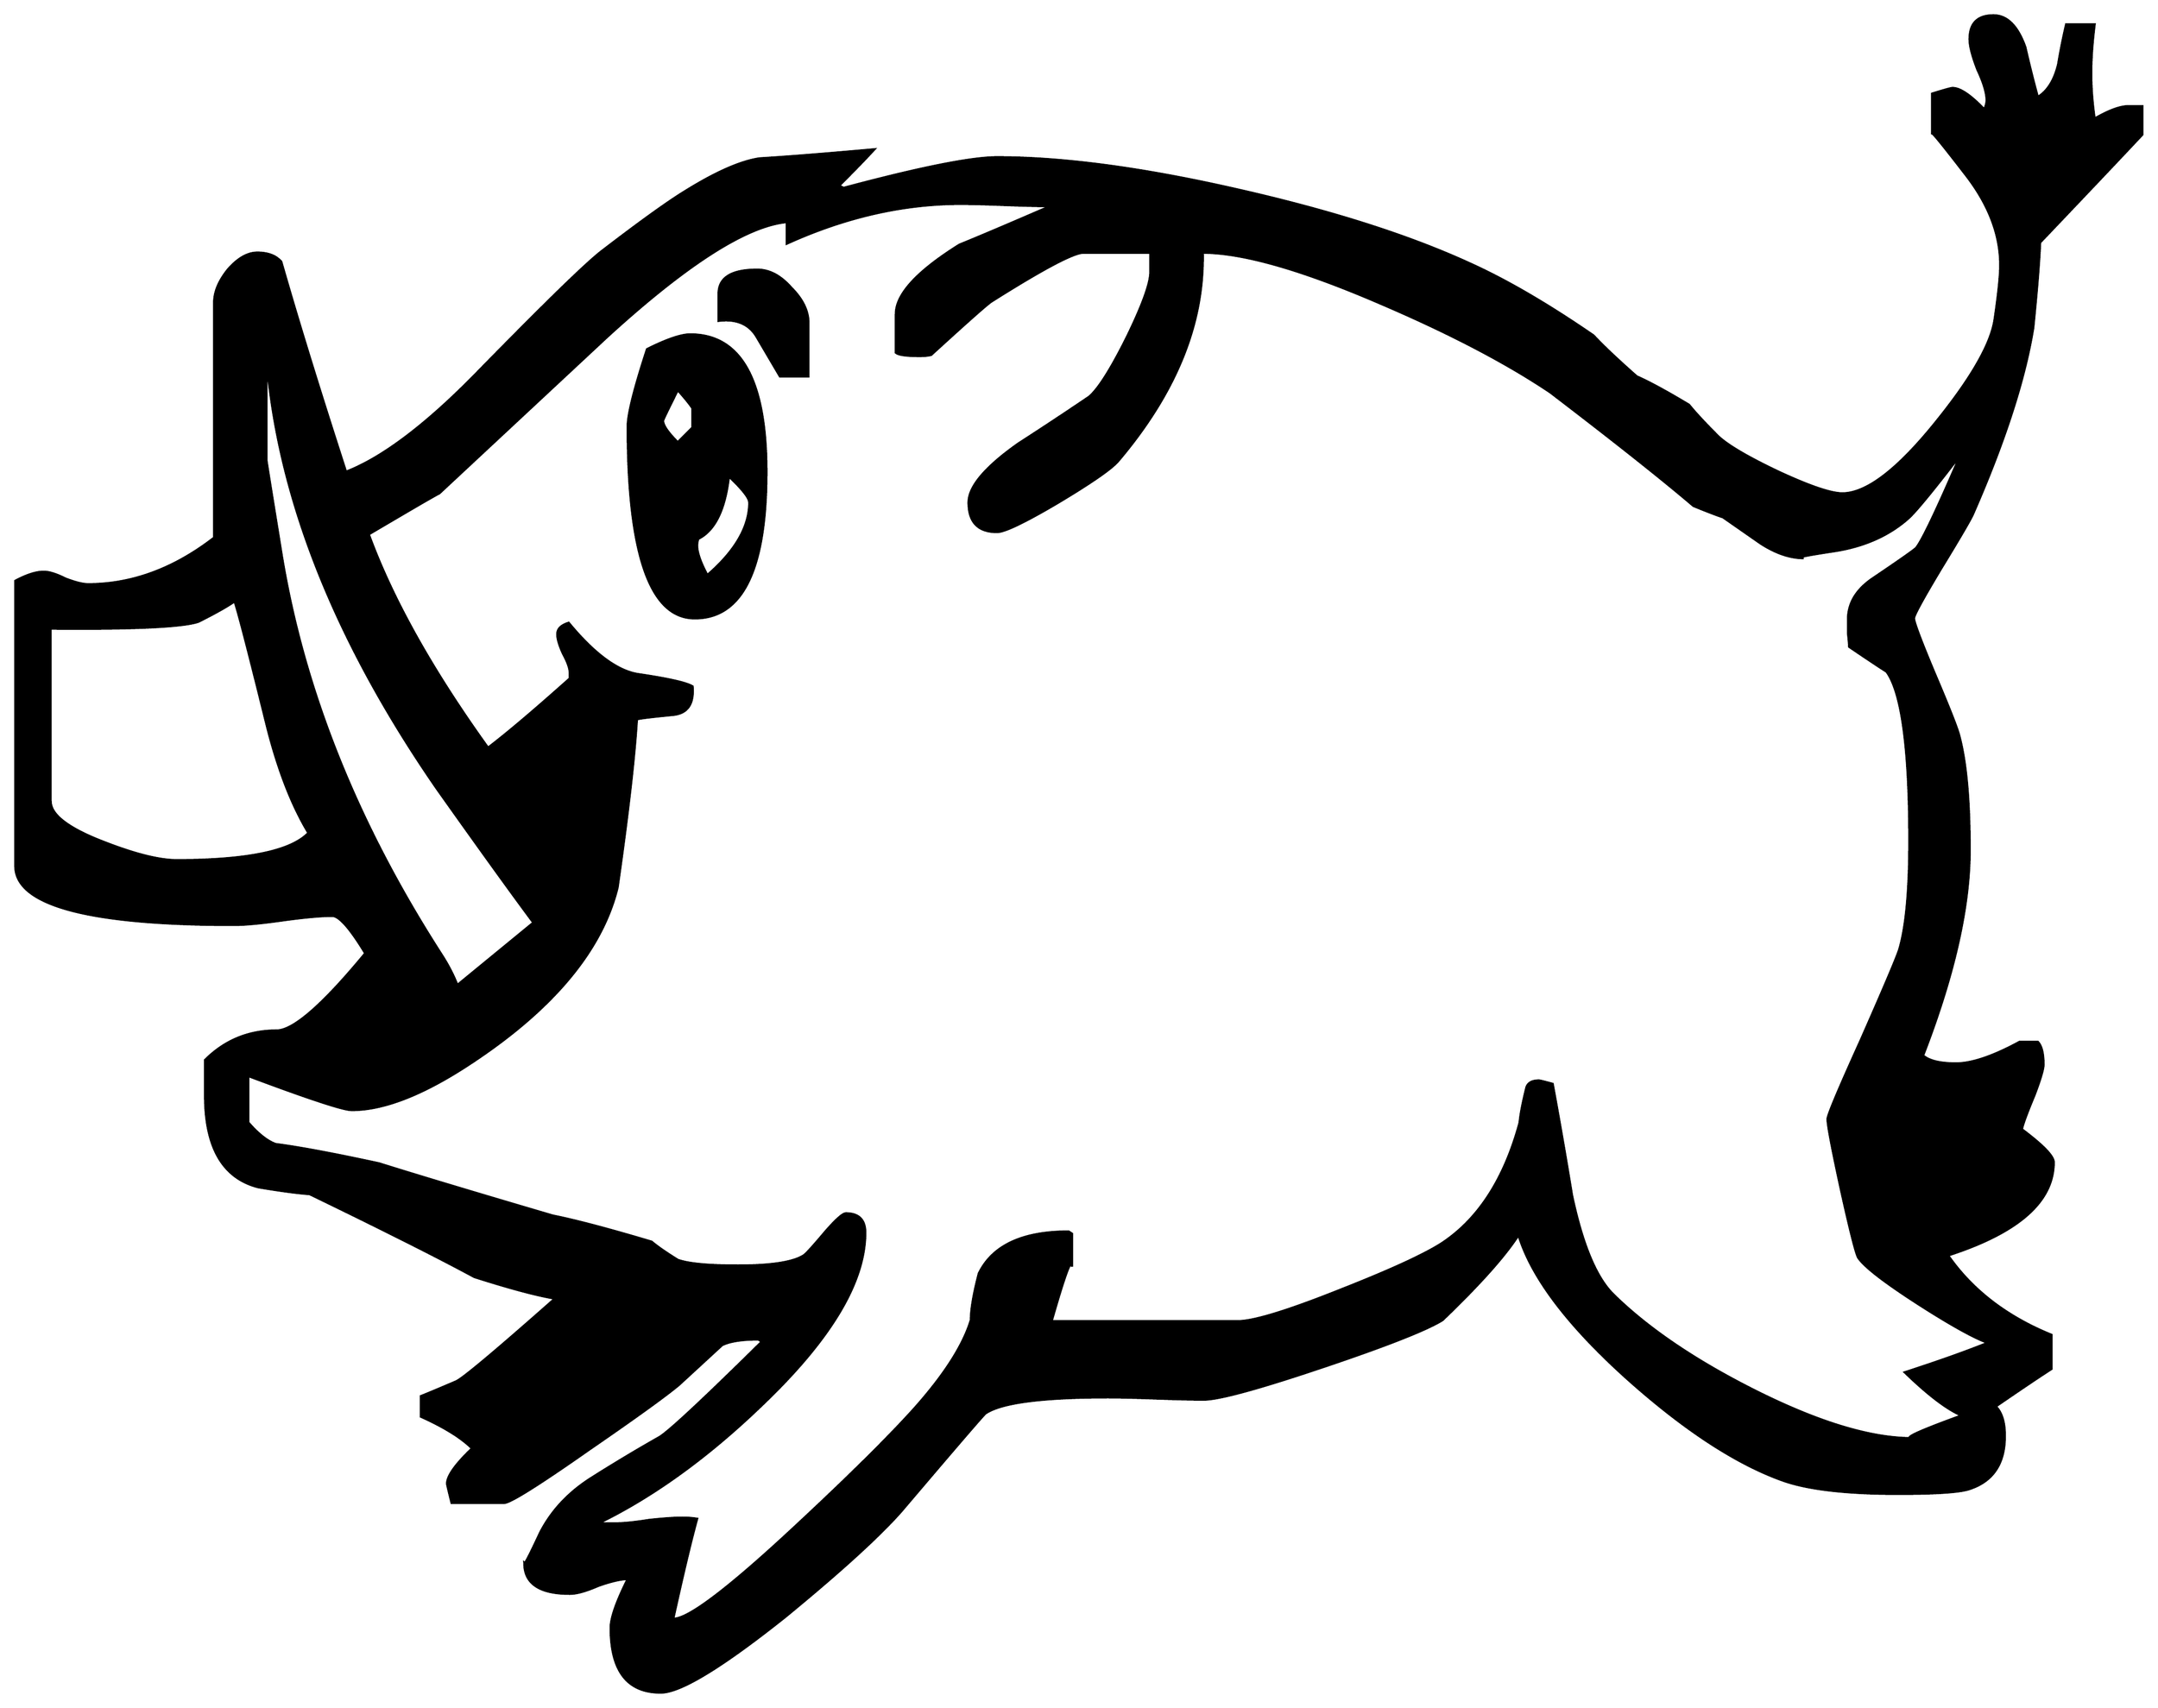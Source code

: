 


\begin{tikzpicture}[y=0.80pt, x=0.80pt, yscale=-1.0, xscale=1.0, inner sep=0pt, outer sep=0pt]
\begin{scope}[shift={(100.0,1553.0)},nonzero rule]
  \path[draw=.,fill=.,line width=1.600pt] (1954.0,-1063.0) ..
    controls (1934.0,-1041.667) and (1904.0,-1010.0) ..
    (1864.0,-968.0) .. controls (1863.333,-951.333) and
    (1861.333,-926.333) .. (1858.0,-893.0) .. controls
    (1850.667,-847.667) and (1833.0,-793.0) .. (1805.0,-729.0) ..
    controls (1803.0,-724.333) and (1793.667,-708.333) ..
    (1777.0,-681.0) .. controls (1761.0,-654.333) and
    (1753.0,-639.667) .. (1753.0,-637.0) .. controls
    (1753.0,-633.667) and (1759.0,-617.667) .. (1771.0,-589.0) ..
    controls (1784.333,-557.667) and (1791.667,-539.0) ..
    (1793.0,-533.0) .. controls (1799.0,-510.333) and
    (1802.0,-477.0) .. (1802.0,-433.0) .. controls
    (1802.0,-383.0) and (1788.333,-322.667) .. (1761.0,-252.0) ..
    controls (1766.333,-247.333) and (1776.0,-245.0) ..
    (1790.0,-245.0) .. controls (1804.0,-245.0) and
    (1822.667,-251.333) .. (1846.0,-264.0) -- (1862.0,-264.0) ..
    controls (1865.333,-260.667) and (1867.0,-254.0) ..
    (1867.0,-244.0) .. controls (1867.0,-240.0) and
    (1864.333,-231.0) .. (1859.0,-217.0) .. controls
    (1852.333,-201.0) and (1848.667,-191.0) .. (1848.0,-187.0) ..
    controls (1866.667,-173.0) and (1876.0,-163.333) ..
    (1876.0,-158.0) .. controls (1876.0,-123.333) and
    (1845.0,-96.0) .. (1783.0,-76.0) .. controls (1804.333,-45.333)
    and (1834.667,-22.0) .. (1874.0,-6.0) -- (1874.0,24.0) ..
    controls (1862.667,31.333) and (1846.333,42.333) .. (1825.0,57.0) ..
    controls (1830.333,62.333) and (1833.0,71.0) .. (1833.0,83.0) ..
    controls (1833.0,107.667) and (1822.333,123.333) .. (1801.0,130.0)
    .. controls (1792.333,132.667) and (1771.667,134.0) ..
    (1739.0,134.0) .. controls (1693.0,134.0) and (1659.0,130.0)
    .. (1637.0,122.0) .. controls (1596.333,107.333) and
    (1551.0,77.667) .. (1501.0,33.0) .. controls (1448.333,-14.333)
    and (1416.333,-56.667) .. (1405.0,-94.0) .. controls
    (1393.0,-75.333) and (1370.667,-50.333) .. (1338.0,-19.0) ..
    controls (1324.0,-10.333) and (1289.333,3.333) .. (1234.0,22.0) ..
    controls (1176.667,41.333) and (1141.333,51.0) .. (1128.0,51.0) ..
    controls (1118.667,51.0) and (1104.667,50.667) .. (1086.0,50.0) ..
    controls (1067.333,49.333) and (1053.333,49.0) .. (1044.0,49.0) ..
    controls (986.0,49.0) and (950.0,53.667) .. (936.0,63.0) ..
    controls (935.333,63.0) and (910.667,91.667) .. (862.0,149.0) ..
    controls (842.667,171.0) and (808.667,202.0) .. (760.0,242.0) ..
    controls (704.0,286.667) and (667.333,309.0) .. (650.0,309.0) ..
    controls (620.667,309.0) and (606.0,290.0) .. (606.0,252.0) ..
    controls (606.0,243.333) and (611.0,229.0) .. (621.0,209.0) ..
    controls (615.0,209.0) and (606.333,211.0) .. (595.0,215.0) ..
    controls (584.333,219.667) and (576.0,222.0) .. (570.0,222.0) ..
    controls (543.333,222.0) and (530.0,213.0) .. (530.0,195.0) ..
    controls (530.0,197.0) and (534.667,188.0) .. (544.0,168.0) ..
    controls (554.0,148.667) and (569.0,132.667) .. (589.0,120.0) ..
    controls (609.0,107.333) and (629.0,95.333) .. (649.0,84.0) ..
    controls (657.667,78.667) and (687.667,50.667) .. (739.0,0.0) --
    (736.0,-2.0) .. controls (721.333,-2.0) and (710.667,-0.333) ..
    (704.0,3.0) .. controls (695.333,11.0) and (682.667,22.667) ..
    (666.0,38.0) .. controls (654.0,48.0) and (627.667,67.0) ..
    (587.0,95.0) .. controls (542.333,126.333) and (517.333,142.0) ..
    (512.0,142.0) -- (466.0,142.0) .. controls (463.333,131.333) and
    (462.0,125.667) .. (462.0,125.0) .. controls (462.0,118.333) and
    (469.333,108.0) .. (484.0,94.0) .. controls (474.667,84.667) and
    (459.667,75.333) .. (439.0,66.0) -- (439.0,48.0) .. controls
    (445.667,45.333) and (456.0,41.0) .. (470.0,35.0) .. controls
    (476.0,32.333) and (505.0,8.0) .. (557.0,-38.0) .. controls
    (541.0,-40.667) and (517.333,-47.0) .. (486.0,-57.0) .. controls
    (454.0,-74.333) and (405.667,-98.667) .. (341.0,-130.0) ..
    controls (331.0,-130.667) and (316.0,-132.667) .. (296.0,-136.0)
    .. controls (264.667,-144.0) and (249.0,-171.0) ..
    (249.0,-217.0) .. controls (249.0,-237.667) and (249.0,-248.0)
    .. (249.0,-248.0) .. controls (266.333,-265.333) and
    (287.333,-274.0) .. (312.0,-274.0) .. controls (326.667,-274.0)
    and (352.667,-296.667) .. (390.0,-342.0) .. controls
    (376.667,-364.0) and (367.0,-375.0) .. (361.0,-375.0) ..
    controls (351.0,-375.0) and (336.333,-373.667) .. (317.0,-371.0)
    .. controls (298.333,-368.333) and (284.0,-367.0) ..
    (274.0,-367.0) .. controls (146.0,-367.0) and (82.0,-384.333)
    .. (82.0,-419.0) -- (82.0,-670.0) .. controls (92.0,-675.333)
    and (100.333,-678.0) .. (107.0,-678.0) .. controls
    (111.667,-678.0) and (118.0,-676.0) .. (126.0,-672.0) ..
    controls (134.667,-668.667) and (141.333,-667.0) .. (146.0,-667.0)
    .. controls (184.667,-667.0) and (221.667,-680.667) ..
    (257.0,-708.0) -- (257.0,-915.0) .. controls (257.0,-924.333)
    and (261.0,-934.0) .. (269.0,-944.0) .. controls
    (277.667,-954.0) and (286.333,-959.0) .. (295.0,-959.0) ..
    controls (304.333,-959.0) and (311.333,-956.333) .. (316.0,-951.0)
    .. controls (330.667,-899.667) and (349.667,-838.0) ..
    (373.0,-766.0) .. controls (405.667,-778.667) and (444.667,-808.333)
    .. (490.0,-855.0) .. controls (549.333,-915.667) and
    (585.667,-951.0) .. (599.0,-961.0) .. controls (627.667,-983.0)
    and (649.667,-999.0) .. (665.0,-1009.0) .. controls
    (695.0,-1028.333) and (719.0,-1039.333) .. (737.0,-1042.0) ..
    controls (759.667,-1043.333) and (793.333,-1046.0) ..
    (838.0,-1050.0) .. controls (831.333,-1042.667) and
    (821.0,-1032.0) .. (807.0,-1018.0) -- (811.0,-1016.0) ..
    controls (878.333,-1034.0) and (923.333,-1043.0) ..
    (946.0,-1043.0) .. controls (1004.0,-1043.0) and
    (1074.0,-1033.667) .. (1156.0,-1015.0) .. controls
    (1238.667,-996.333) and (1307.0,-974.667) .. (1361.0,-950.0) ..
    controls (1393.667,-935.333) and (1430.333,-914.0) ..
    (1471.0,-886.0) .. controls (1479.0,-877.333) and
    (1491.667,-865.333) .. (1509.0,-850.0) .. controls
    (1519.667,-845.333) and (1535.0,-837.0) .. (1555.0,-825.0) ..
    controls (1560.333,-818.333) and (1569.0,-809.0) ..
    (1581.0,-797.0) .. controls (1589.667,-789.0) and
    (1607.333,-778.667) .. (1634.0,-766.0) .. controls
    (1661.333,-753.333) and (1680.0,-747.0) .. (1690.0,-747.0) ..
    controls (1710.667,-747.0) and (1737.333,-767.0) ..
    (1770.0,-807.0) .. controls (1802.667,-847.0) and
    (1820.667,-878.0) .. (1824.0,-900.0) .. controls
    (1827.333,-922.667) and (1829.0,-938.667) .. (1829.0,-948.0) ..
    controls (1829.0,-974.667) and (1819.0,-1001.0) ..
    (1799.0,-1027.0) .. controls (1779.0,-1053.0) and
    (1769.0,-1065.333) .. (1769.0,-1064.0) -- (1769.0,-1099.0) ..
    controls (1779.667,-1102.333) and (1785.667,-1104.0) ..
    (1787.0,-1104.0) .. controls (1793.667,-1104.0) and
    (1803.0,-1097.667) .. (1815.0,-1085.0) .. controls
    (1816.333,-1088.333) and (1817.0,-1091.0) .. (1817.0,-1093.0) ..
    controls (1817.0,-1099.667) and (1814.333,-1108.667) ..
    (1809.0,-1120.0) .. controls (1804.333,-1132.0) and
    (1802.0,-1141.0) .. (1802.0,-1147.0) .. controls
    (1802.0,-1161.0) and (1809.0,-1168.0) .. (1823.0,-1168.0) ..
    controls (1835.0,-1168.0) and (1844.333,-1158.667) ..
    (1851.0,-1140.0) .. controls (1854.333,-1125.333) and
    (1858.0,-1110.667) .. (1862.0,-1096.0) .. controls
    (1870.667,-1101.333) and (1876.667,-1111.0) .. (1880.0,-1125.0) ..
    controls (1882.0,-1137.0) and (1884.333,-1148.667) ..
    (1887.0,-1160.0) -- (1912.0,-1160.0) .. controls
    (1910.0,-1144.0) and (1909.0,-1129.667) .. (1909.0,-1117.0) ..
    controls (1909.0,-1104.333) and (1910.0,-1091.0) ..
    (1912.0,-1077.0) .. controls (1924.667,-1084.333) and
    (1934.667,-1088.0) .. (1942.0,-1088.0) -- (1954.0,-1088.0) --
    (1954.0,-1063.0) -- cycle(1818.0,1.0) .. controls
    (1805.333,-3.667) and (1785.0,-15.0) .. (1757.0,-33.0) ..
    controls (1727.0,-52.333) and (1709.333,-66.0) .. (1704.0,-74.0)
    .. controls (1702.0,-77.333) and (1697.0,-97.0) ..
    (1689.0,-133.0) .. controls (1681.0,-169.667) and
    (1677.0,-190.667) .. (1677.0,-196.0) .. controls
    (1677.0,-199.333) and (1686.667,-222.333) .. (1706.0,-265.0) ..
    controls (1726.0,-310.333) and (1737.333,-337.0) ..
    (1740.0,-345.0) .. controls (1746.0,-365.0) and
    (1749.0,-397.0) .. (1749.0,-441.0) .. controls
    (1749.0,-521.667) and (1742.333,-571.333) .. (1729.0,-590.0) ..
    controls (1721.667,-594.667) and (1710.667,-602.0) ..
    (1696.0,-612.0) .. controls (1696.0,-614.0) and
    (1695.667,-618.0) .. (1695.0,-624.0) .. controls
    (1695.0,-629.333) and (1695.0,-633.333) .. (1695.0,-636.0) ..
    controls (1695.0,-650.667) and (1702.667,-663.0) ..
    (1718.0,-673.0) .. controls (1740.667,-688.333) and
    (1753.0,-697.0) .. (1755.0,-699.0) .. controls
    (1760.333,-705.667) and (1773.333,-733.0) .. (1794.0,-781.0) ..
    controls (1770.0,-749.667) and (1754.667,-731.0) ..
    (1748.0,-725.0) .. controls (1730.667,-709.667) and
    (1708.667,-700.0) .. (1682.0,-696.0) .. controls
    (1655.333,-692.0) and (1646.667,-690.0) .. (1656.0,-690.0) ..
    controls (1644.0,-690.0) and (1631.333,-694.333) ..
    (1618.0,-703.0) .. controls (1596.0,-718.333) and
    (1585.0,-726.0) .. (1585.0,-726.0) .. controls
    (1579.0,-728.0) and (1570.333,-731.333) .. (1559.0,-736.0) ..
    controls (1531.667,-759.333) and (1489.667,-792.667) ..
    (1433.0,-836.0) .. controls (1394.333,-862.0) and
    (1344.667,-888.0) .. (1284.0,-914.0) .. controls
    (1214.667,-944.0) and (1162.333,-959.0) .. (1127.0,-959.0) ..
    controls (1128.333,-897.0) and (1103.667,-836.0) ..
    (1053.0,-776.0) .. controls (1047.667,-769.333) and
    (1030.0,-757.0) .. (1000.0,-739.0) .. controls
    (970.667,-721.667) and (952.667,-713.0) .. (946.0,-713.0) ..
    controls (929.333,-713.0) and (921.0,-721.667) .. (921.0,-739.0)
    .. controls (921.0,-753.0) and (935.667,-770.333) ..
    (965.0,-791.0) .. controls (985.667,-804.333) and
    (1006.333,-818.0) .. (1027.0,-832.0) .. controls
    (1035.0,-838.667) and (1046.0,-856.0) .. (1060.0,-884.0) ..
    controls (1074.0,-912.667) and (1081.0,-932.0) ..
    (1081.0,-942.0) -- (1081.0,-959.0) -- (1022.0,-959.0) ..
    controls (1013.333,-959.0) and (986.333,-944.667) ..
    (941.0,-916.0) .. controls (937.0,-913.333) and (919.333,-897.667)
    .. (888.0,-869.0) .. controls (885.333,-868.333) and
    (882.0,-868.0) .. (878.0,-868.0) .. controls (866.0,-868.0)
    and (859.0,-869.0) .. (857.0,-871.0) -- (857.0,-905.0) ..
    controls (857.0,-922.333) and (875.667,-942.667) .. (913.0,-966.0)
    .. controls (931.0,-973.333) and (957.667,-984.667) ..
    (993.0,-1000.0) .. controls (984.333,-1000.0) and
    (971.0,-1000.333) .. (953.0,-1001.0) .. controls
    (935.667,-1001.667) and (922.667,-1002.0) .. (914.0,-1002.0) ..
    controls (863.333,-1002.0) and (812.333,-990.333) ..
    (761.0,-967.0) -- (761.0,-986.0) .. controls (725.667,-982.667)
    and (673.0,-949.0) .. (603.0,-885.0) .. controls
    (553.667,-839.0) and (504.333,-793.0) .. (455.0,-747.0) ..
    controls (454.333,-747.0) and (433.667,-735.0) .. (393.0,-711.0)
    .. controls (413.667,-654.333) and (448.667,-591.667) ..
    (498.0,-523.0) .. controls (514.667,-535.667) and (538.667,-556.0)
    .. (570.0,-584.0) -- (570.0,-589.0) .. controls
    (570.0,-593.0) and (568.0,-598.667) .. (564.0,-606.0) ..
    controls (560.667,-613.333) and (559.0,-619.0) .. (559.0,-623.0)
    .. controls (559.0,-627.667) and (562.333,-631.0) ..
    (569.0,-633.0) .. controls (591.0,-606.333) and (611.0,-591.333)
    .. (629.0,-588.0) .. controls (656.333,-584.0) and
    (672.667,-580.333) .. (678.0,-577.0) .. controls (679.333,-561.667)
    and (673.667,-553.333) .. (661.0,-552.0) .. controls
    (640.333,-550.0) and (629.667,-548.667) .. (629.0,-548.0) ..
    controls (627.0,-514.667) and (621.333,-465.333) .. (612.0,-400.0)
    .. controls (598.0,-343.333) and (553.333,-290.667) ..
    (478.0,-242.0) .. controls (438.667,-216.667) and (405.333,-204.0)
    .. (378.0,-204.0) .. controls (370.667,-204.0) and
    (340.333,-214.0) .. (287.0,-234.0) -- (287.0,-193.0) ..
    controls (295.667,-183.0) and (303.667,-176.667) .. (311.0,-174.0)
    .. controls (331.667,-171.333) and (362.0,-165.667) ..
    (402.0,-157.0) .. controls (436.0,-146.333) and (487.0,-131.0)
    .. (555.0,-111.0) .. controls (575.0,-107.0) and
    (604.0,-99.333) .. (642.0,-88.0) .. controls (646.667,-84.0) and
    (654.333,-78.667) .. (665.0,-72.0) .. controls (674.333,-68.667) and
    (692.0,-67.0) .. (718.0,-67.0) .. controls (747.333,-67.0) and
    (766.667,-70.0) .. (776.0,-76.0) .. controls (778.0,-77.333) and
    (784.333,-84.333) .. (795.0,-97.0) .. controls (804.333,-107.667)
    and (810.333,-113.0) .. (813.0,-113.0) .. controls
    (824.333,-113.0) and (830.0,-107.333) .. (830.0,-96.0) ..
    controls (830.0,-53.333) and (800.667,-3.667) .. (742.0,53.0) ..
    controls (693.333,100.333) and (644.333,136.0) .. (595.0,160.0) --
    (611.0,160.0) .. controls (617.667,160.0) and (627.333,159.0) ..
    (640.0,157.0) .. controls (652.667,155.667) and (662.333,155.0) ..
    (669.0,155.0) .. controls (673.667,155.0) and (678.0,155.333) ..
    (682.0,156.0) .. controls (676.667,175.333) and (669.667,204.667) ..
    (661.0,244.0) .. controls (673.667,244.667) and (709.333,217.667) ..
    (768.0,163.0) .. controls (816.0,118.333) and (851.333,83.333) ..
    (874.0,58.0) .. controls (900.0,28.667) and (916.333,3.0) ..
    (923.0,-19.0) .. controls (923.0,-28.333) and (925.333,-42.0) ..
    (930.0,-60.0) .. controls (942.0,-84.667) and (968.333,-97.0) ..
    (1009.0,-97.0) -- (1012.0,-95.0) -- (1012.0,-66.0) ..
    controls (1012.0,-76.0) and (1006.0,-60.0) .. (994.0,-18.0)
    -- (1158.0,-18.0) .. controls (1172.0,-18.0) and
    (1202.333,-27.333) .. (1249.0,-46.0) .. controls (1293.0,-63.333)
    and (1322.667,-77.0) .. (1338.0,-87.0) .. controls
    (1370.0,-108.333) and (1392.667,-143.667) .. (1406.0,-193.0) ..
    controls (1406.667,-200.333) and (1408.667,-210.667) ..
    (1412.0,-224.0) .. controls (1413.333,-228.0) and
    (1417.0,-230.0) .. (1423.0,-230.0) .. controls
    (1423.667,-230.0) and (1427.667,-229.0) .. (1435.0,-227.0) ..
    controls (1441.0,-194.333) and (1446.667,-161.667) ..
    (1452.0,-129.0) .. controls (1461.333,-85.0) and
    (1473.667,-55.667) .. (1489.0,-41.0) .. controls (1519.0,-11.667)
    and (1559.667,16.0) .. (1611.0,42.0) .. controls (1667.667,70.667)
    and (1714.333,85.0) .. (1751.0,85.0) .. controls (1743.667,85.0)
    and (1758.333,78.333) .. (1795.0,65.0) .. controls (1782.333,59.667)
    and (1765.667,47.0) .. (1745.0,27.0) .. controls (1775.667,17.0)
    and (1800.0,8.333) .. (1818.0,1.0) -- cycle(538.0,-369.0) ..
    controls (518.667,-395.0) and (490.333,-434.333) .. (453.0,-487.0)
    .. controls (362.333,-618.333) and (312.333,-745.333) ..
    (303.0,-868.0) -- (303.0,-776.0) .. controls (303.0,-775.333)
    and (307.333,-748.333) .. (316.0,-695.0) .. controls
    (335.333,-575.0) and (382.333,-457.0) .. (457.0,-341.0) ..
    controls (463.0,-331.667) and (467.667,-322.667) .. (471.0,-314.0)
    -- (538.0,-369.0) -- cycle(340.0,-448.0) .. controls
    (324.667,-473.333) and (312.0,-506.667) .. (302.0,-548.0) ..
    controls (287.333,-607.333) and (278.333,-642.0) .. (275.0,-652.0)
    .. controls (268.333,-647.333) and (257.667,-641.333) ..
    (243.0,-634.0) .. controls (229.0,-629.333) and (185.667,-627.333)
    .. (113.0,-628.0) -- (113.0,-476.0) .. controls
    (113.0,-464.0) and (128.667,-452.0) .. (160.0,-440.0) ..
    controls (187.333,-429.333) and (208.667,-424.0) .. (224.0,-424.0)
    .. controls (286.0,-424.0) and (324.667,-432.0) ..
    (340.0,-448.0) -- cycle(780.0,-850.0) -- (755.0,-850.0) ..
    controls (748.333,-861.333) and (741.667,-872.667) .. (735.0,-884.0)
    .. controls (728.333,-896.0) and (717.0,-901.0) ..
    (701.0,-899.0) -- (701.0,-923.0) .. controls (701.0,-937.0)
    and (712.333,-944.0) .. (735.0,-944.0) .. controls
    (745.667,-944.0) and (755.667,-938.667) .. (765.0,-928.0) ..
    controls (775.0,-918.0) and (780.0,-907.667) .. (780.0,-897.0)
    -- (780.0,-850.0) -- cycle(743.0,-766.0) .. controls
    (743.0,-680.0) and (722.0,-637.0) .. (680.0,-637.0) ..
    controls (640.667,-637.0) and (621.0,-693.333) .. (621.0,-806.0)
    .. controls (621.0,-816.667) and (626.667,-839.333) ..
    (638.0,-874.0) .. controls (655.333,-882.667) and (668.0,-887.0)
    .. (676.0,-887.0) .. controls (720.667,-887.0) and
    (743.0,-846.667) .. (743.0,-766.0) -- cycle(678.0,-805.0) --
    (678.0,-822.0) .. controls (675.333,-826.0) and (671.0,-831.333)
    .. (665.0,-838.0) .. controls (656.333,-820.667) and
    (652.0,-811.667) .. (652.0,-811.0) .. controls (652.0,-807.0)
    and (656.333,-800.667) .. (665.0,-792.0) -- (678.0,-805.0) --
    cycle(728.0,-739.0) .. controls (728.0,-743.0) and
    (722.0,-750.667) .. (710.0,-762.0) .. controls (706.667,-732.667)
    and (697.667,-714.333) .. (683.0,-707.0) .. controls
    (682.333,-705.0) and (682.0,-703.0) .. (682.0,-701.0) ..
    controls (682.0,-695.0) and (685.0,-686.333) .. (691.0,-675.0)
    .. controls (715.667,-696.333) and (728.0,-717.667) ..
    (728.0,-739.0) -- cycle;
\end{scope}

\end{tikzpicture}

